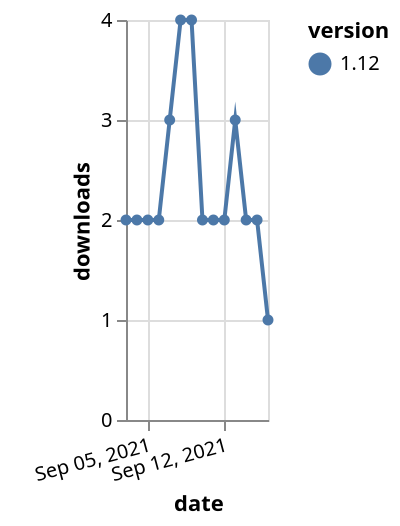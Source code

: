 {"$schema": "https://vega.github.io/schema/vega-lite/v5.json", "description": "A simple bar chart with embedded data.", "data": {"values": [{"date": "2021-09-03", "total": 2040, "delta": 2, "version": "1.12"}, {"date": "2021-09-04", "total": 2042, "delta": 2, "version": "1.12"}, {"date": "2021-09-05", "total": 2044, "delta": 2, "version": "1.12"}, {"date": "2021-09-06", "total": 2046, "delta": 2, "version": "1.12"}, {"date": "2021-09-07", "total": 2049, "delta": 3, "version": "1.12"}, {"date": "2021-09-08", "total": 2053, "delta": 4, "version": "1.12"}, {"date": "2021-09-09", "total": 2057, "delta": 4, "version": "1.12"}, {"date": "2021-09-10", "total": 2059, "delta": 2, "version": "1.12"}, {"date": "2021-09-11", "total": 2061, "delta": 2, "version": "1.12"}, {"date": "2021-09-12", "total": 2063, "delta": 2, "version": "1.12"}, {"date": "2021-09-13", "total": 2066, "delta": 3, "version": "1.12"}, {"date": "2021-09-14", "total": 2068, "delta": 2, "version": "1.12"}, {"date": "2021-09-15", "total": 2070, "delta": 2, "version": "1.12"}, {"date": "2021-09-16", "total": 2071, "delta": 1, "version": "1.12"}]}, "width": "container", "mark": {"type": "line", "point": {"filled": true}}, "encoding": {"x": {"field": "date", "type": "temporal", "timeUnit": "yearmonthdate", "title": "date", "axis": {"labelAngle": -15}}, "y": {"field": "delta", "type": "quantitative", "title": "downloads"}, "color": {"field": "version", "type": "nominal"}, "tooltip": {"field": "delta"}}}